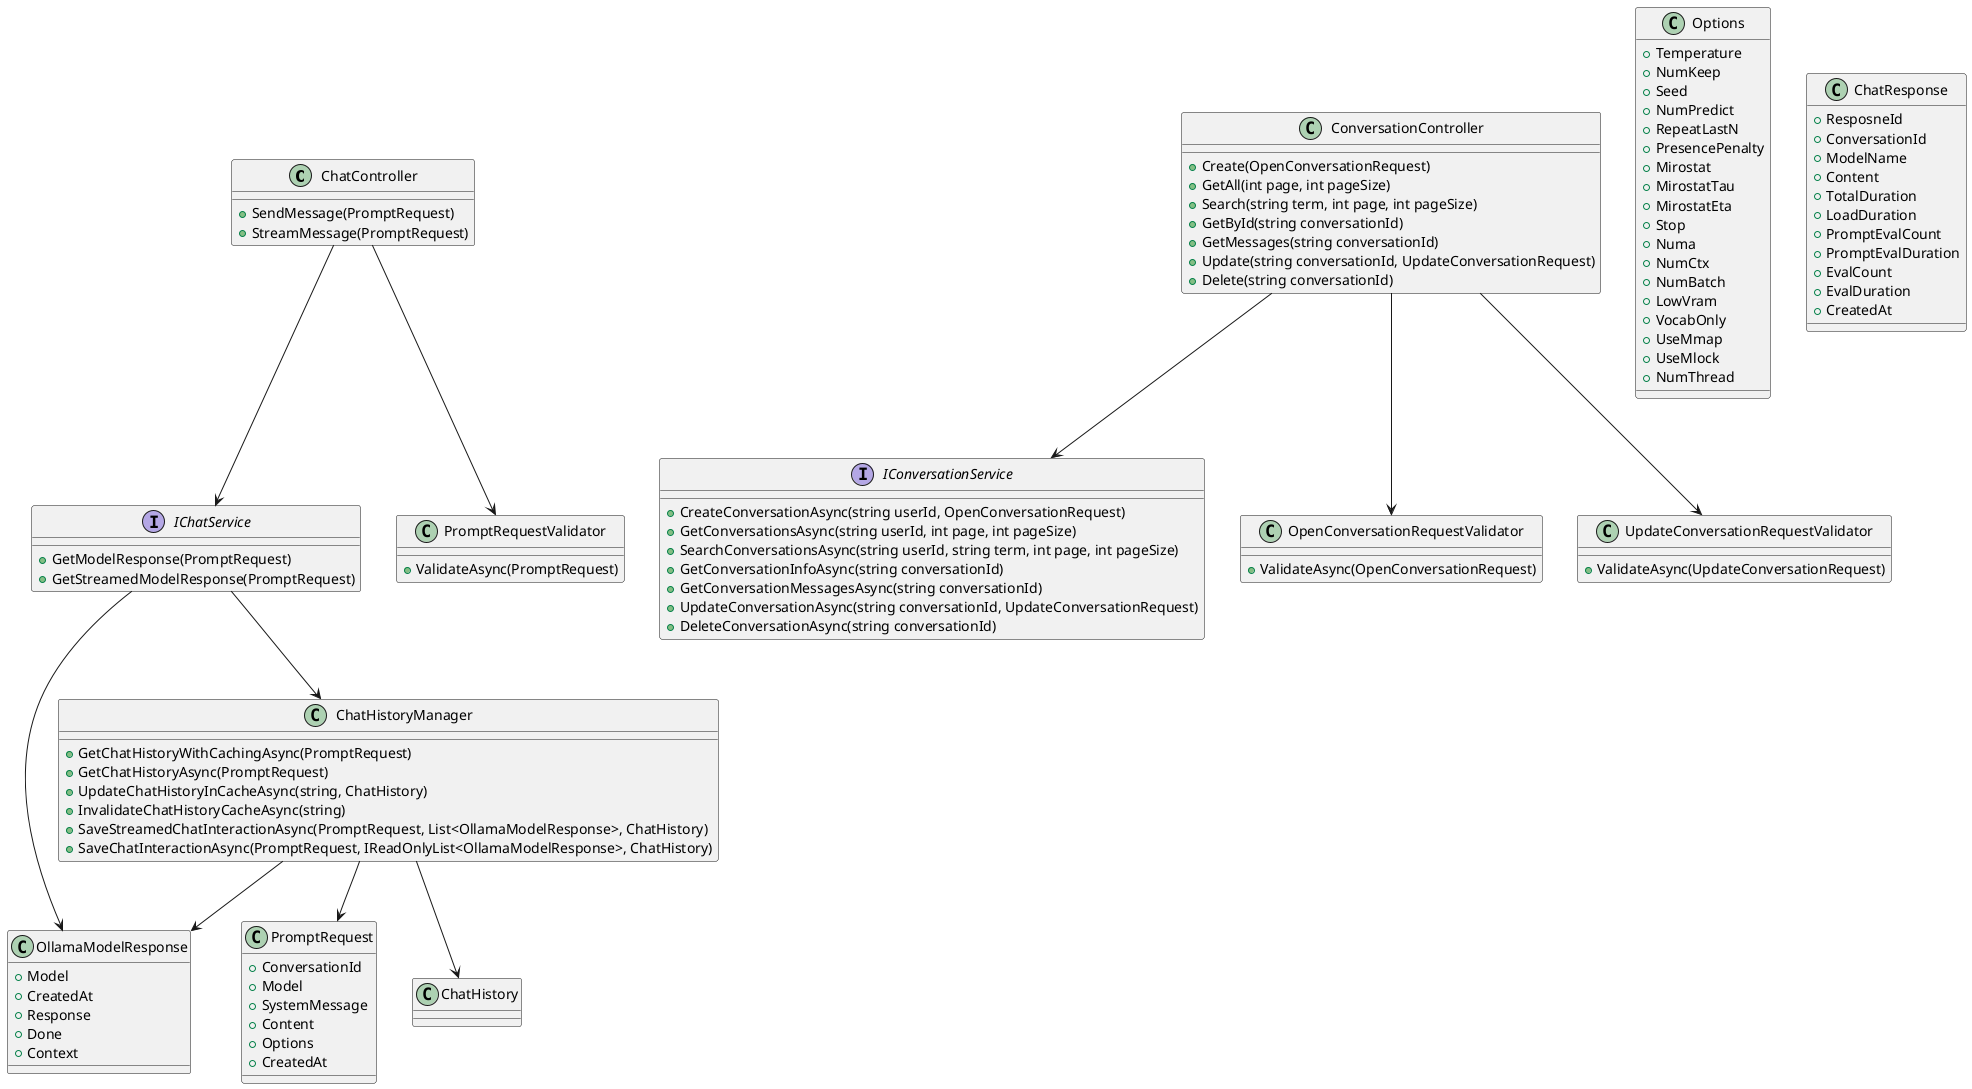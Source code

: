 @startuml Class Diagram

' Controllers
class ChatController {
  +SendMessage(PromptRequest)
  +StreamMessage(PromptRequest)
}

class ConversationController {
  +Create(OpenConversationRequest)
  +GetAll(int page, int pageSize)
  +Search(string term, int page, int pageSize)
  +GetById(string conversationId)
  +GetMessages(string conversationId)
  +Update(string conversationId, UpdateConversationRequest)
  +Delete(string conversationId)
}

' Services
interface IChatService {
  +GetModelResponse(PromptRequest)
  +GetStreamedModelResponse(PromptRequest)
}

interface IConversationService {
  +CreateConversationAsync(string userId, OpenConversationRequest)
  +GetConversationsAsync(string userId, int page, int pageSize)
  +SearchConversationsAsync(string userId, string term, int page, int pageSize)
  +GetConversationInfoAsync(string conversationId)
  +GetConversationMessagesAsync(string conversationId)
  +UpdateConversationAsync(string conversationId, UpdateConversationRequest)
  +DeleteConversationAsync(string conversationId)
}

' DTOs
class PromptRequest {
  +ConversationId
  +Model
  +SystemMessage
  +Content
  +Options
  +CreatedAt
}

class Options {
  +Temperature
  +NumKeep
  +Seed
  +NumPredict
  +RepeatLastN
  +PresencePenalty
  +Mirostat
  +MirostatTau
  +MirostatEta
  +Stop
  +Numa
  +NumCtx
  +NumBatch
  +LowVram
  +VocabOnly
  +UseMmap
  +UseMlock
  +NumThread
}

class ChatResponse {
  +ResposneId
  +ConversationId
  +ModelName
  +Content
  +TotalDuration
  +LoadDuration
  +PromptEvalCount
  +PromptEvalDuration
  +EvalCount
  +EvalDuration
  +CreatedAt
}

class OllamaModelResponse {
  +Model
  +CreatedAt
  +Response
  +Done
  +Context
}

' History Management
class ChatHistoryManager {
  +GetChatHistoryWithCachingAsync(PromptRequest)
  +GetChatHistoryAsync(PromptRequest)
  +UpdateChatHistoryInCacheAsync(string, ChatHistory)
  +InvalidateChatHistoryCacheAsync(string)
  +SaveStreamedChatInteractionAsync(PromptRequest, List<OllamaModelResponse>, ChatHistory)
  +SaveChatInteractionAsync(PromptRequest, IReadOnlyList<OllamaModelResponse>, ChatHistory)
}

' Validators
class PromptRequestValidator {
  +ValidateAsync(PromptRequest)
}

class OpenConversationRequestValidator {
  +ValidateAsync(OpenConversationRequest)
}

class UpdateConversationRequestValidator {
  +ValidateAsync(UpdateConversationRequest)
}

' Relationships
ChatController --> IChatService
ChatController --> PromptRequestValidator
ConversationController --> IConversationService
ConversationController --> OpenConversationRequestValidator
ConversationController --> UpdateConversationRequestValidator

IChatService --> ChatHistoryManager
IChatService --> OllamaModelResponse
ChatHistoryManager --> PromptRequest
ChatHistoryManager --> OllamaModelResponse
ChatHistoryManager --> ChatHistory

@enduml 
